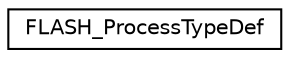 digraph "Graphical Class Hierarchy"
{
 // LATEX_PDF_SIZE
  edge [fontname="Helvetica",fontsize="10",labelfontname="Helvetica",labelfontsize="10"];
  node [fontname="Helvetica",fontsize="10",shape=record];
  rankdir="LR";
  Node0 [label="FLASH_ProcessTypeDef",height=0.2,width=0.4,color="black", fillcolor="white", style="filled",URL="$structFLASH__ProcessTypeDef.html",tooltip="FLASH handle Structure definition."];
}
